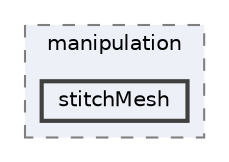 digraph "applications/utilities/mesh/manipulation/stitchMesh"
{
 // LATEX_PDF_SIZE
  bgcolor="transparent";
  edge [fontname=Helvetica,fontsize=10,labelfontname=Helvetica,labelfontsize=10];
  node [fontname=Helvetica,fontsize=10,shape=box,height=0.2,width=0.4];
  compound=true
  subgraph clusterdir_15449a1ef4a09517cc5e2efa6b11565e {
    graph [ bgcolor="#edf0f7", pencolor="grey50", label="manipulation", fontname=Helvetica,fontsize=10 style="filled,dashed", URL="dir_15449a1ef4a09517cc5e2efa6b11565e.html",tooltip=""]
  dir_a121bb05a9cb906d68d3a6aafc90d73d [label="stitchMesh", fillcolor="#edf0f7", color="grey25", style="filled,bold", URL="dir_a121bb05a9cb906d68d3a6aafc90d73d.html",tooltip=""];
  }
}
